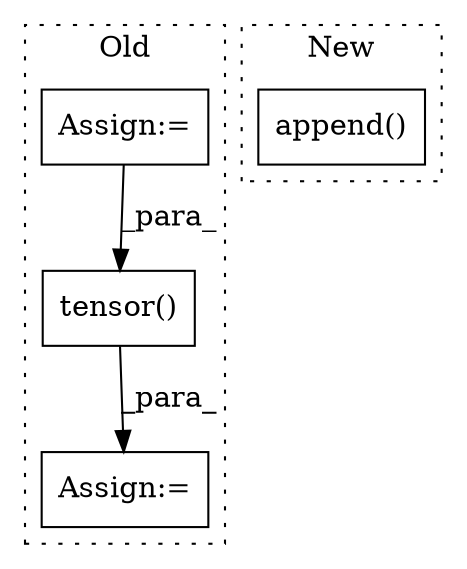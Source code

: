 digraph G {
subgraph cluster0 {
1 [label="tensor()" a="75" s="22778,22837" l="30,32" shape="box"];
3 [label="Assign:=" a="68" s="22775" l="3" shape="box"];
4 [label="Assign:=" a="68" s="22216" l="3" shape="box"];
label = "Old";
style="dotted";
}
subgraph cluster1 {
2 [label="append()" a="75" s="24915,24964" l="21,1" shape="box"];
label = "New";
style="dotted";
}
1 -> 3 [label="_para_"];
4 -> 1 [label="_para_"];
}